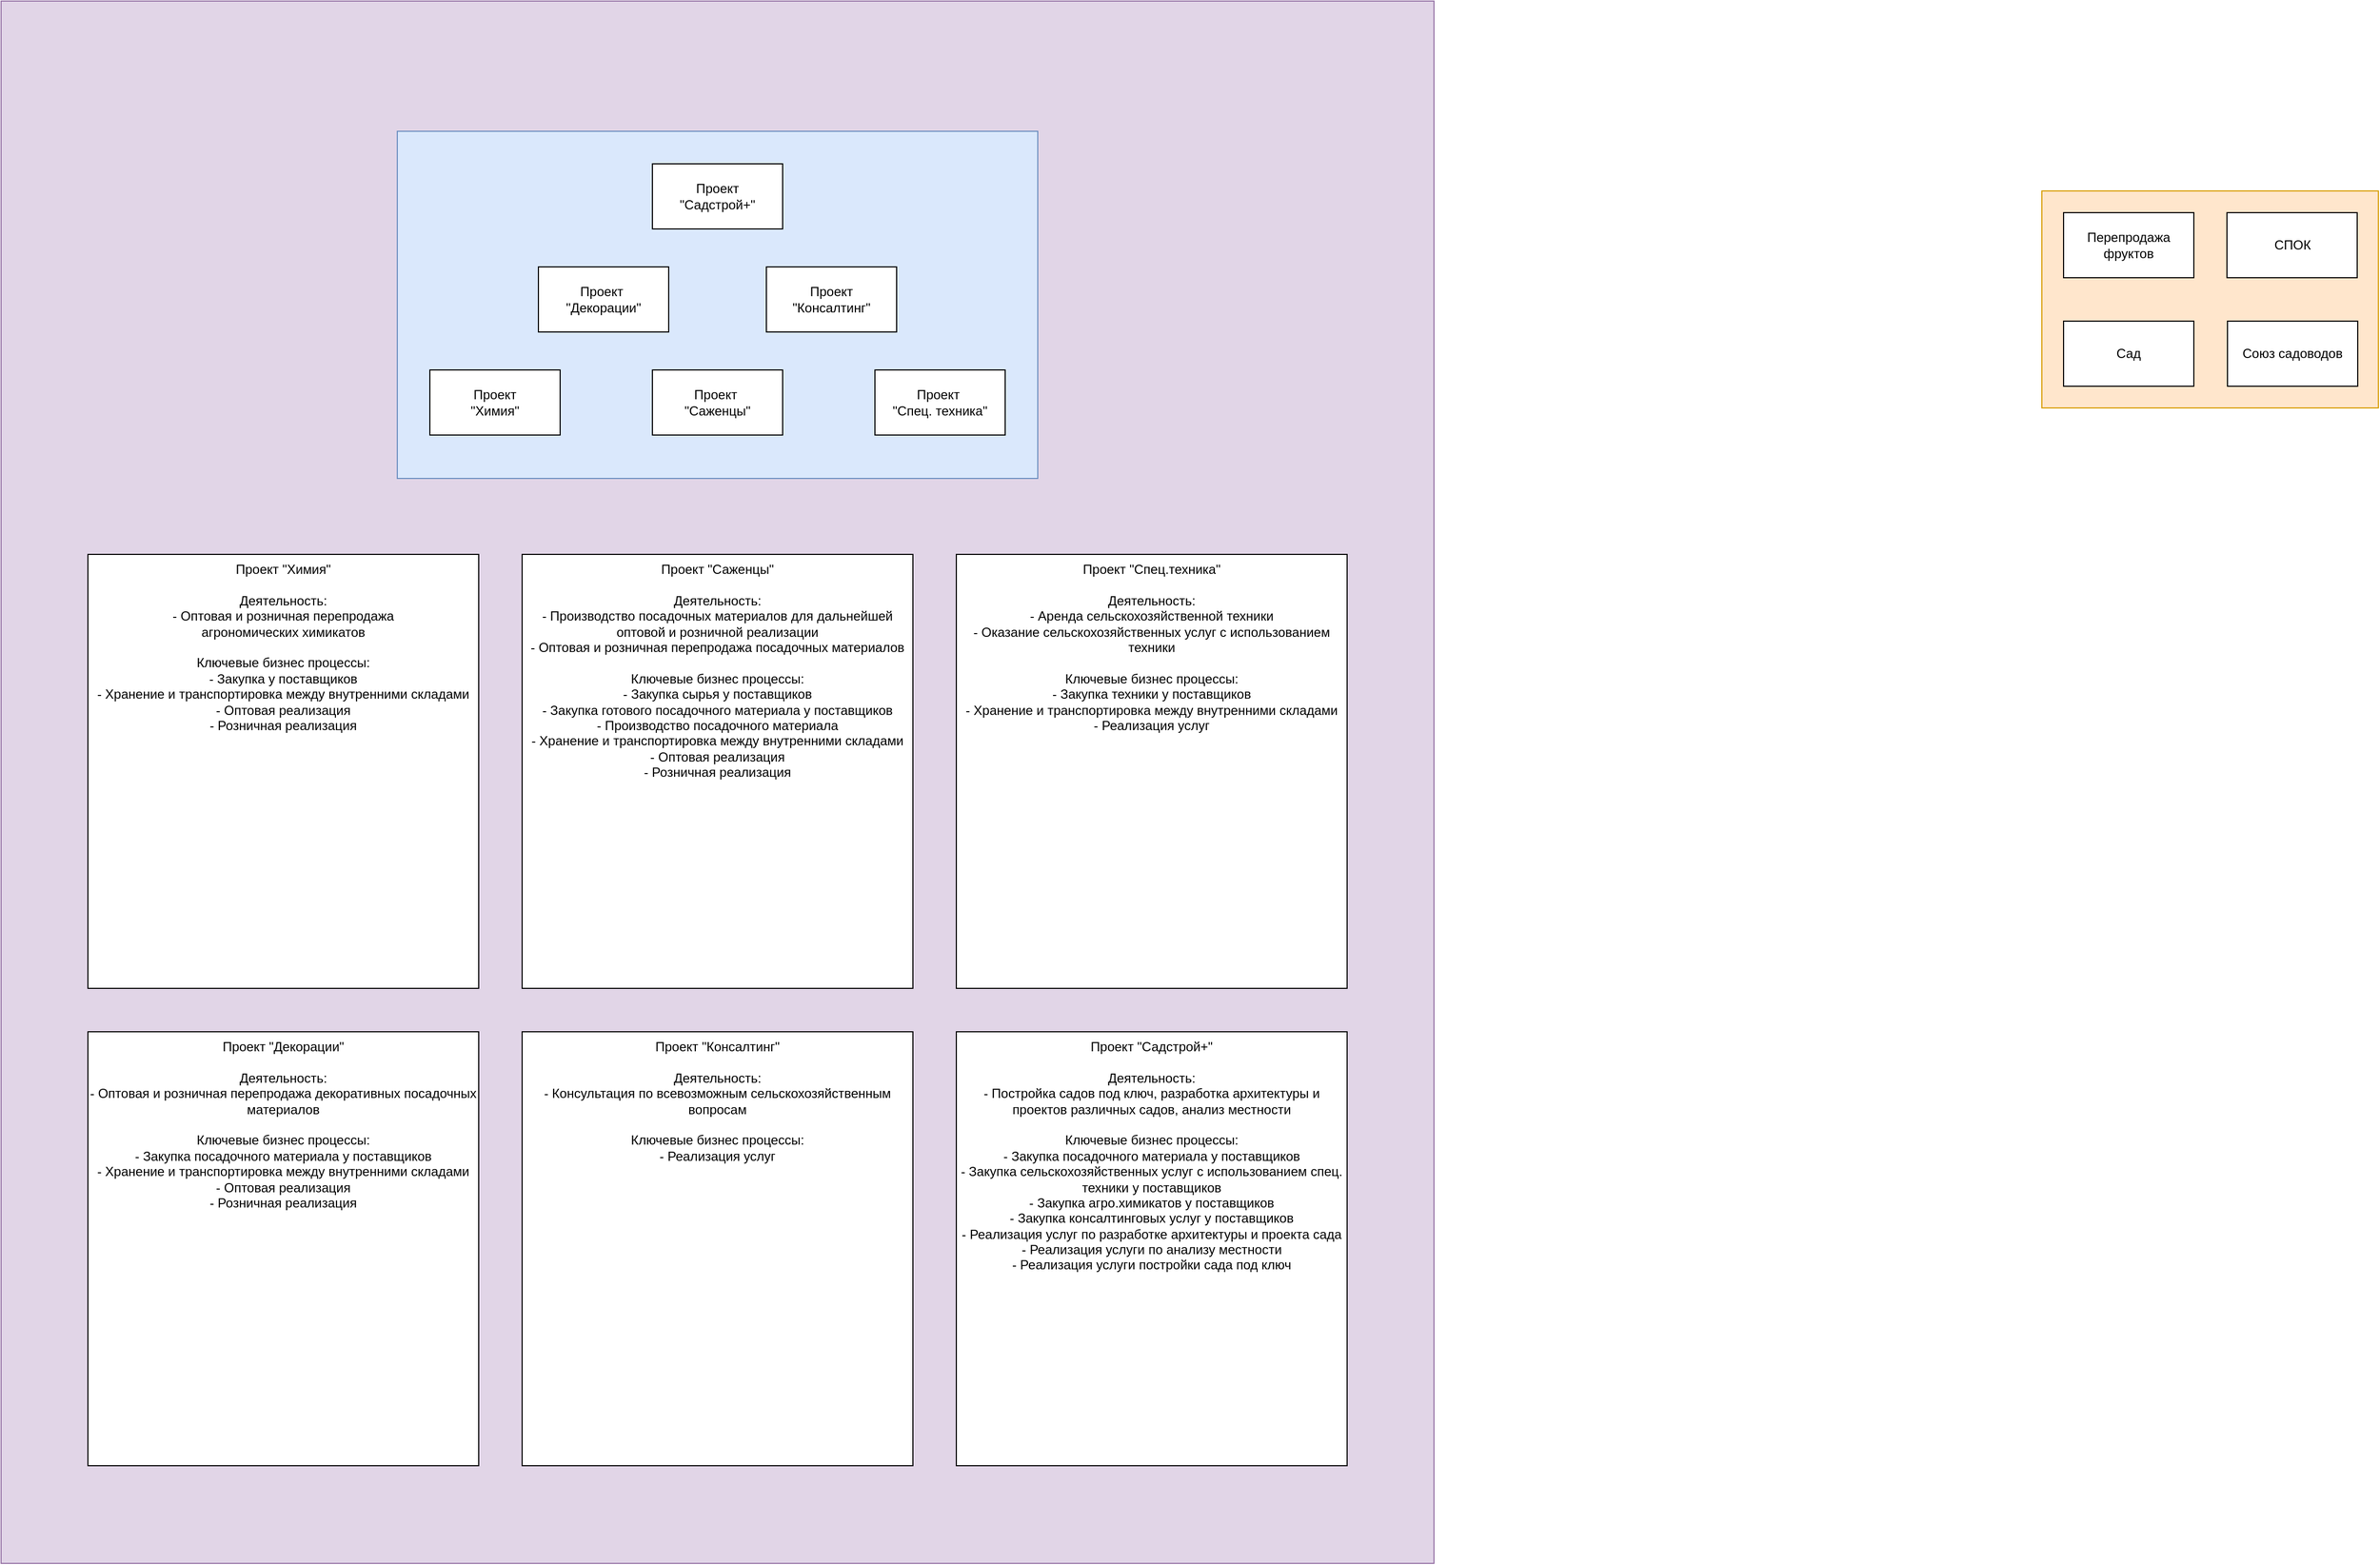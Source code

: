 <mxfile version="22.1.7" type="github">
  <diagram name="Page-1" id="H_1aUF9YoPBZOVjen3y8">
    <mxGraphModel dx="4780" dy="3749" grid="1" gridSize="10" guides="1" tooltips="1" connect="1" arrows="1" fold="1" page="1" pageScale="1" pageWidth="827" pageHeight="1169" math="0" shadow="0">
      <root>
        <mxCell id="0" />
        <mxCell id="1" parent="0" />
        <mxCell id="trHTC3H61IdcHDAHbdsG-26" value="" style="rounded=0;whiteSpace=wrap;html=1;fillColor=#e1d5e7;strokeColor=#9673a6;" vertex="1" parent="1">
          <mxGeometry x="80" y="-70" width="1320" height="1440" as="geometry" />
        </mxCell>
        <mxCell id="trHTC3H61IdcHDAHbdsG-16" value="" style="rounded=0;whiteSpace=wrap;html=1;fillColor=#ffe6cc;strokeColor=#d79b00;" vertex="1" parent="1">
          <mxGeometry x="1960" y="105" width="310" height="200" as="geometry" />
        </mxCell>
        <mxCell id="trHTC3H61IdcHDAHbdsG-15" value="" style="rounded=0;whiteSpace=wrap;html=1;fillColor=#dae8fc;strokeColor=#6c8ebf;" vertex="1" parent="1">
          <mxGeometry x="445" y="50" width="590" height="320" as="geometry" />
        </mxCell>
        <mxCell id="trHTC3H61IdcHDAHbdsG-1" value="&lt;div&gt;Проект&amp;nbsp;&lt;/div&gt;&lt;div&gt;&quot;Саженцы&quot;&lt;/div&gt;" style="rounded=0;whiteSpace=wrap;html=1;" vertex="1" parent="1">
          <mxGeometry x="680" y="270" width="120" height="60" as="geometry" />
        </mxCell>
        <mxCell id="trHTC3H61IdcHDAHbdsG-2" value="Сад" style="rounded=0;whiteSpace=wrap;html=1;" vertex="1" parent="1">
          <mxGeometry x="1980" y="225" width="120" height="60" as="geometry" />
        </mxCell>
        <mxCell id="trHTC3H61IdcHDAHbdsG-3" value="&lt;div&gt;Проект&lt;/div&gt;&lt;div&gt;&quot;Химия&quot;&lt;/div&gt;" style="rounded=0;whiteSpace=wrap;html=1;" vertex="1" parent="1">
          <mxGeometry x="475" y="270" width="120" height="60" as="geometry" />
        </mxCell>
        <mxCell id="trHTC3H61IdcHDAHbdsG-4" value="СПОК" style="rounded=0;whiteSpace=wrap;html=1;" vertex="1" parent="1">
          <mxGeometry x="2130.5" y="125" width="120" height="60" as="geometry" />
        </mxCell>
        <mxCell id="trHTC3H61IdcHDAHbdsG-5" value="&lt;div&gt;Проект&amp;nbsp;&lt;/div&gt;&lt;div&gt;&quot;Декорации&quot;&lt;/div&gt;" style="rounded=0;whiteSpace=wrap;html=1;" vertex="1" parent="1">
          <mxGeometry x="575" y="175" width="120" height="60" as="geometry" />
        </mxCell>
        <mxCell id="trHTC3H61IdcHDAHbdsG-6" value="&lt;div&gt;Проект&lt;/div&gt;&lt;div&gt;&quot;Консалтинг&quot;&lt;/div&gt;" style="rounded=0;whiteSpace=wrap;html=1;" vertex="1" parent="1">
          <mxGeometry x="785" y="175" width="120" height="60" as="geometry" />
        </mxCell>
        <mxCell id="trHTC3H61IdcHDAHbdsG-7" value="&lt;div&gt;Проект&amp;nbsp;&lt;/div&gt;&lt;div&gt;&quot;Спец. техника&quot;&lt;/div&gt;" style="rounded=0;whiteSpace=wrap;html=1;" vertex="1" parent="1">
          <mxGeometry x="885" y="270" width="120" height="60" as="geometry" />
        </mxCell>
        <mxCell id="trHTC3H61IdcHDAHbdsG-8" value="Союз садоводов" style="rounded=0;whiteSpace=wrap;html=1;" vertex="1" parent="1">
          <mxGeometry x="2131" y="225" width="120" height="60" as="geometry" />
        </mxCell>
        <mxCell id="trHTC3H61IdcHDAHbdsG-9" value="Перепродажа фруктов" style="rounded=0;whiteSpace=wrap;html=1;" vertex="1" parent="1">
          <mxGeometry x="1980" y="125" width="120" height="60" as="geometry" />
        </mxCell>
        <mxCell id="trHTC3H61IdcHDAHbdsG-11" value="&lt;div&gt;Проект&lt;/div&gt;&lt;div&gt;&quot;Садстрой+&quot;&lt;/div&gt;" style="rounded=0;whiteSpace=wrap;html=1;" vertex="1" parent="1">
          <mxGeometry x="680" y="80" width="120" height="60" as="geometry" />
        </mxCell>
        <mxCell id="trHTC3H61IdcHDAHbdsG-19" value="&lt;div&gt;Проект &quot;Химия&quot;&lt;/div&gt;&lt;div&gt;&lt;br&gt;&lt;/div&gt;&lt;div&gt;Деятельность:&lt;/div&gt;&lt;div&gt;- Оптовая и розничная перепродажа&lt;/div&gt;&lt;div&gt;агрономических химикатов&lt;/div&gt;&lt;div&gt;&lt;br&gt;&lt;/div&gt;&lt;div&gt;Ключевые бизнес процессы:&lt;/div&gt;&lt;div&gt;- Закупка у поставщиков&lt;/div&gt;&lt;div&gt;- Хранение и транспортировка между внутренними складами&lt;/div&gt;&lt;div&gt;- Оптовая реализация&lt;/div&gt;&lt;div&gt;- Розничная реализация&lt;br&gt;&lt;/div&gt;" style="rounded=0;whiteSpace=wrap;html=1;verticalAlign=top;" vertex="1" parent="1">
          <mxGeometry x="160" y="440" width="360" height="400" as="geometry" />
        </mxCell>
        <mxCell id="trHTC3H61IdcHDAHbdsG-20" value="&lt;div&gt;Проект &quot;Саженцы&quot;&lt;/div&gt;&lt;div&gt;&lt;br&gt;&lt;/div&gt;&lt;div&gt;Деятельность:&lt;/div&gt;&lt;div&gt;- Производство посадочных материалов для дальнейшей оптовой и розничной реализации&lt;/div&gt;&lt;div&gt;- Оптовая и розничная перепродажа посадочных материалов&lt;br&gt;&lt;/div&gt;&lt;div&gt;&lt;br&gt;&lt;/div&gt;&lt;div&gt;Ключевые бизнес процессы:&lt;/div&gt;&lt;div&gt;- Закупка сырья у поставщиков&lt;/div&gt;&lt;div&gt;- Закупка готового посадочного материала у поставщиков&lt;/div&gt;&lt;div&gt;- Производство посадочного материала&lt;br&gt;&lt;/div&gt;&lt;div&gt;- Хранение и транспортировка между внутренними складами&lt;/div&gt;&lt;div&gt;- Оптовая реализация&lt;/div&gt;&lt;div&gt;- Розничная реализация&lt;br&gt;&lt;/div&gt;" style="rounded=0;whiteSpace=wrap;html=1;verticalAlign=top;" vertex="1" parent="1">
          <mxGeometry x="560" y="440" width="360" height="400" as="geometry" />
        </mxCell>
        <mxCell id="trHTC3H61IdcHDAHbdsG-22" value="&lt;div&gt;Проект &quot;Спец.техника&quot;&lt;/div&gt;&lt;div&gt;&lt;br&gt;&lt;/div&gt;&lt;div&gt;Деятельность:&lt;/div&gt;&lt;div&gt;- Аренда сельскохозяйственной техники&lt;/div&gt;&lt;div&gt;- Оказание сельскохозяйственных услуг с использованием техники&lt;br&gt;&lt;/div&gt;&lt;div&gt;&lt;br&gt;&lt;/div&gt;&lt;div&gt;Ключевые бизнес процессы:&lt;/div&gt;&lt;div&gt;- Закупка техники у поставщиков&lt;br&gt;&lt;/div&gt;&lt;div&gt;- Хранение и транспортировка между внутренними складами&lt;/div&gt;&lt;div&gt;- Реализация услуг&lt;br&gt;&lt;/div&gt;" style="rounded=0;whiteSpace=wrap;html=1;verticalAlign=top;" vertex="1" parent="1">
          <mxGeometry x="960" y="440" width="360" height="400" as="geometry" />
        </mxCell>
        <mxCell id="trHTC3H61IdcHDAHbdsG-23" value="&lt;div&gt;Проект &quot;Декорации&quot;&lt;/div&gt;&lt;div&gt;&lt;br&gt;&lt;/div&gt;&lt;div&gt;Деятельность:&lt;/div&gt;&lt;div&gt;- Оптовая и розничная перепродажа декоративных посадочных материалов&lt;br&gt;&lt;/div&gt;&lt;div&gt;&lt;br&gt;&lt;/div&gt;&lt;div&gt;Ключевые бизнес процессы:&lt;/div&gt;&lt;div&gt;- Закупка посадочного материала у поставщиков&lt;/div&gt;&lt;div&gt;- Хранение и транспортировка между внутренними складами&lt;/div&gt;&lt;div&gt;- Оптовая реализация&lt;/div&gt;&lt;div&gt;- Розничная реализация&lt;br&gt;&lt;/div&gt;" style="rounded=0;whiteSpace=wrap;html=1;verticalAlign=top;" vertex="1" parent="1">
          <mxGeometry x="160" y="880" width="360" height="400" as="geometry" />
        </mxCell>
        <mxCell id="trHTC3H61IdcHDAHbdsG-24" value="&lt;div&gt;Проект &quot;Консалтинг&quot;&lt;/div&gt;&lt;div&gt;&lt;br&gt;&lt;/div&gt;&lt;div&gt;Деятельность:&lt;/div&gt;&lt;div&gt;- Консультация по всевозможным сельскохозяйственным вопросам&lt;br&gt;&lt;/div&gt;&lt;div&gt;&lt;br&gt;&lt;/div&gt;&lt;div&gt;Ключевые бизнес процессы:&lt;/div&gt;&lt;div&gt;- Реализация услуг&lt;br&gt;&lt;/div&gt;" style="rounded=0;whiteSpace=wrap;html=1;verticalAlign=top;" vertex="1" parent="1">
          <mxGeometry x="560" y="880" width="360" height="400" as="geometry" />
        </mxCell>
        <mxCell id="trHTC3H61IdcHDAHbdsG-25" value="&lt;div&gt;Проект &quot;Садстрой+&quot;&lt;/div&gt;&lt;div&gt;&lt;br&gt;&lt;/div&gt;&lt;div&gt;Деятельность:&lt;/div&gt;&lt;div&gt;- Постройка садов под ключ, разработка архитектуры и проектов различных садов, анализ местности&lt;br&gt;&lt;/div&gt;&lt;div&gt;&lt;br&gt;&lt;/div&gt;&lt;div&gt;Ключевые бизнес процессы:&lt;/div&gt;&lt;div&gt;- Закупка посадочного материала у поставщиков&lt;/div&gt;&lt;div&gt;- Закупка сельскохозяйственных услуг с использованием спец. техники у поставщиков&lt;/div&gt;&lt;div&gt;- Закупка агро.химикатов у поставщиков&lt;/div&gt;&lt;div&gt;- Закупка консалтинговых услуг у поставщиков&lt;/div&gt;&lt;div&gt;- Реализация услуг по разработке архитектуры и проекта сада&lt;/div&gt;&lt;div&gt;- Реализация услуги по анализу местности&lt;/div&gt;&lt;div&gt;- Реализация услуги постройки сада под ключ&lt;br&gt;&lt;/div&gt;" style="rounded=0;whiteSpace=wrap;html=1;verticalAlign=top;" vertex="1" parent="1">
          <mxGeometry x="960" y="880" width="360" height="400" as="geometry" />
        </mxCell>
      </root>
    </mxGraphModel>
  </diagram>
</mxfile>
